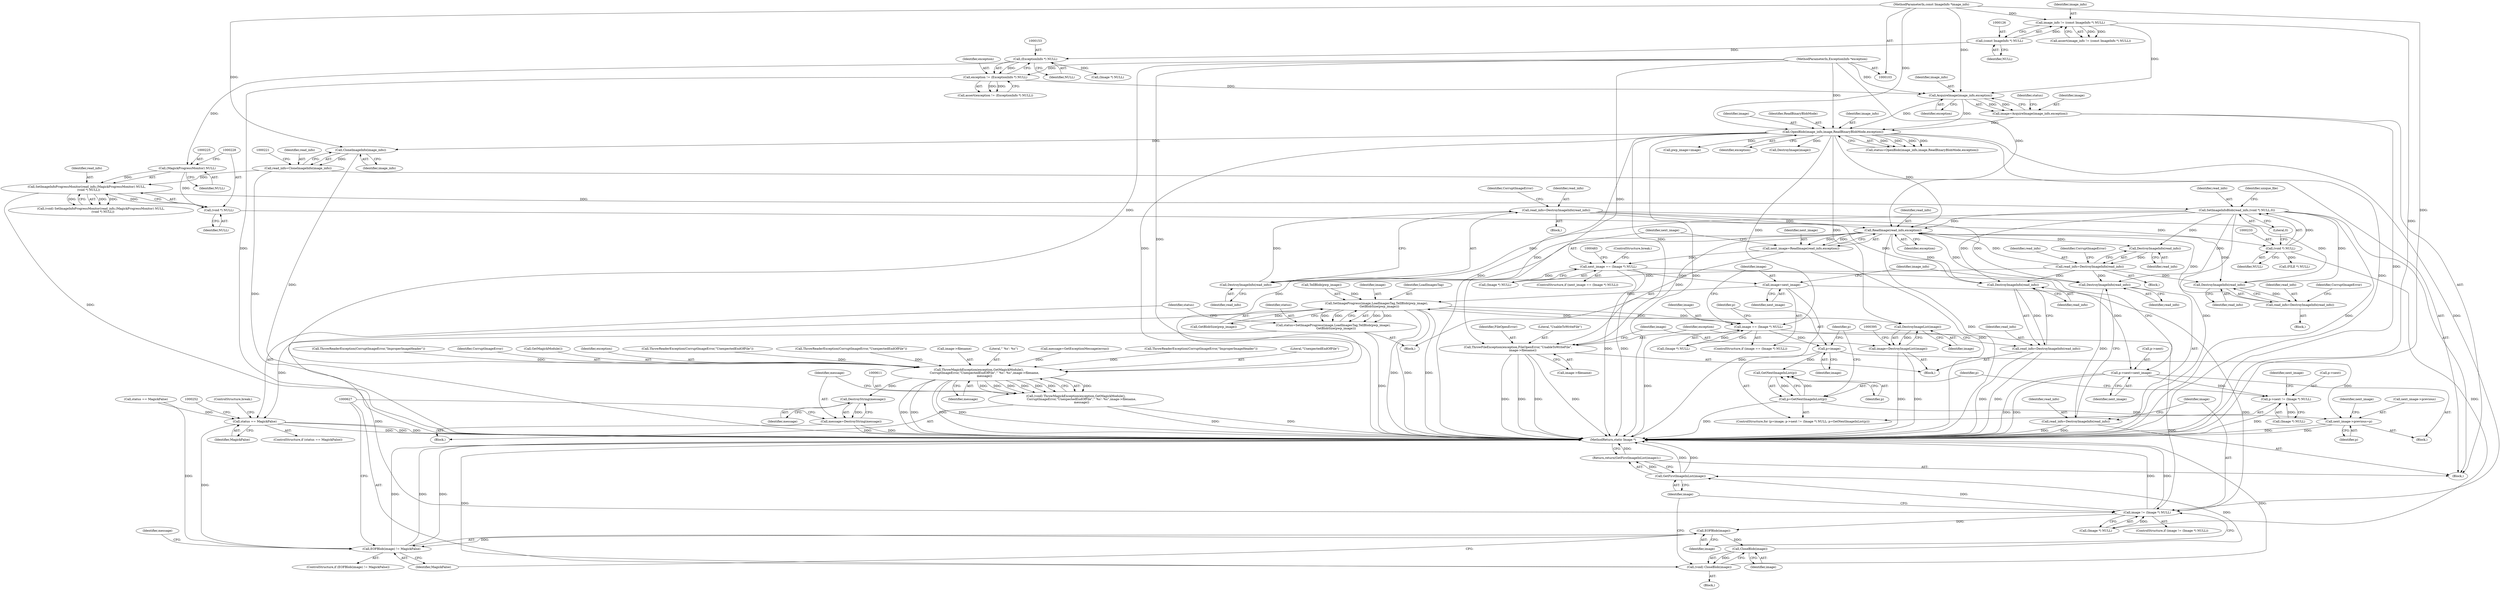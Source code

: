 digraph "0_ImageMagick_6b6bff054d569a77973f2140c0e86366e6168a6c_2@API" {
"1000340" [label="(Call,read_info=DestroyImageInfo(read_info))"];
"1000342" [label="(Call,DestroyImageInfo(read_info))"];
"1000317" [label="(Call,read_info=DestroyImageInfo(read_info))"];
"1000319" [label="(Call,DestroyImageInfo(read_info))"];
"1000230" [label="(Call,SetImageInfoBlob(read_info,(void *) NULL,0))"];
"1000222" [label="(Call,SetImageInfoProgressMonitor(read_info,(MagickProgressMonitor) NULL,\n    (void *) NULL))"];
"1000216" [label="(Call,read_info=CloneImageInfo(image_info))"];
"1000218" [label="(Call,CloneImageInfo(image_info))"];
"1000168" [label="(Call,OpenBlob(image_info,image,ReadBinaryBlobMode,exception))"];
"1000163" [label="(Call,AcquireImage(image_info,exception))"];
"1000123" [label="(Call,image_info != (const ImageInfo *) NULL)"];
"1000104" [label="(MethodParameterIn,const ImageInfo *image_info)"];
"1000125" [label="(Call,(const ImageInfo *) NULL)"];
"1000150" [label="(Call,exception != (ExceptionInfo *) NULL)"];
"1000105" [label="(MethodParameterIn,ExceptionInfo *exception)"];
"1000152" [label="(Call,(ExceptionInfo *) NULL)"];
"1000161" [label="(Call,image=AcquireImage(image_info,exception))"];
"1000224" [label="(Call,(MagickProgressMonitor) NULL)"];
"1000227" [label="(Call,(void *) NULL)"];
"1000232" [label="(Call,(void *) NULL)"];
"1000472" [label="(Call,ReadImage(read_info,exception))"];
"1000463" [label="(Call,read_info=DestroyImageInfo(read_info))"];
"1000465" [label="(Call,DestroyImageInfo(read_info))"];
"1000340" [label="(Call,read_info=DestroyImageInfo(read_info))"];
"1000380" [label="(Call,DestroyImageInfo(read_info))"];
"1000378" [label="(Call,read_info=DestroyImageInfo(read_info))"];
"1000590" [label="(Call,DestroyImageInfo(read_info))"];
"1000588" [label="(Call,read_info=DestroyImageInfo(read_info))"];
"1000382" [label="(Call,ThrowFileException(exception,FileOpenError,\"UnableToWriteFile\",\n          image->filename))"];
"1000470" [label="(Call,next_image=ReadImage(read_info,exception))"];
"1000476" [label="(Call,next_image == (Image *) NULL)"];
"1000501" [label="(Call,image=next_image)"];
"1000563" [label="(Call,SetImageProgress(image,LoadImagesTag,TellBlob(pwp_image),\n      GetBlobSize(pwp_image)))"];
"1000391" [label="(Call,DestroyImageList(image))"];
"1000389" [label="(Call,image=DestroyImageList(image))"];
"1000496" [label="(Call,image == (Image *) NULL)"];
"1000507" [label="(Call,p=image)"];
"1000519" [label="(Call,GetNextImageInList(p))"];
"1000517" [label="(Call,p=GetNextImageInList(p))"];
"1000521" [label="(Call,next_image->previous=p)"];
"1000593" [label="(Call,image != (Image *) NULL)"];
"1000601" [label="(Call,EOFBlob(image))"];
"1000600" [label="(Call,EOFBlob(image) != MagickFalse)"];
"1000628" [label="(Call,CloseBlob(image))"];
"1000626" [label="(Call,(void) CloseBlob(image))"];
"1000631" [label="(Call,GetFirstImageInList(image))"];
"1000630" [label="(Return,return(GetFirstImageInList(image));)"];
"1000561" [label="(Call,status=SetImageProgress(image,LoadImagesTag,TellBlob(pwp_image),\n      GetBlobSize(pwp_image)))"];
"1000571" [label="(Call,status == MagickFalse)"];
"1000535" [label="(Call,p->next=next_image)"];
"1000510" [label="(Call,p->next != (Image *) NULL)"];
"1000612" [label="(Call,ThrowMagickException(exception,GetMagickModule(),\n            CorruptImageError,\"UnexpectedEndOfFile\",\"`%s': %s\",image->filename,\n            message))"];
"1000610" [label="(Call,(void) ThrowMagickException(exception,GetMagickModule(),\n            CorruptImageError,\"UnexpectedEndOfFile\",\"`%s': %s\",image->filename,\n            message))"];
"1000624" [label="(Call,DestroyString(message))"];
"1000622" [label="(Call,message=DestroyString(message))"];
"1000592" [label="(ControlStructure,if (image != (Image *) NULL))"];
"1000600" [label="(Call,EOFBlob(image) != MagickFalse)"];
"1000573" [label="(Identifier,MagickFalse)"];
"1000570" [label="(ControlStructure,if (status == MagickFalse))"];
"1000227" [label="(Call,(void *) NULL)"];
"1000217" [label="(Identifier,read_info)"];
"1000615" [label="(Identifier,CorruptImageError)"];
"1000465" [label="(Call,DestroyImageInfo(read_info))"];
"1000169" [label="(Identifier,image_info)"];
"1000373" [label="(Block,)"];
"1000345" [label="(Identifier,CorruptImageError)"];
"1000320" [label="(Identifier,read_info)"];
"1000593" [label="(Call,image != (Image *) NULL)"];
"1000218" [label="(Call,CloneImageInfo(image_info))"];
"1000562" [label="(Identifier,status)"];
"1000630" [label="(Return,return(GetFirstImageInList(image));)"];
"1000543" [label="(Identifier,image_info)"];
"1000509" [label="(Identifier,image)"];
"1000152" [label="(Call,(ExceptionInfo *) NULL)"];
"1000463" [label="(Call,read_info=DestroyImageInfo(read_info))"];
"1000521" [label="(Call,next_image->previous=p)"];
"1000497" [label="(Identifier,image)"];
"1000625" [label="(Identifier,message)"];
"1000317" [label="(Call,read_info=DestroyImageInfo(read_info))"];
"1000631" [label="(Call,GetFirstImageInList(image))"];
"1000219" [label="(Identifier,image_info)"];
"1000161" [label="(Call,image=AcquireImage(image_info,exception))"];
"1000595" [label="(Call,(Image *) NULL)"];
"1000628" [label="(Call,CloseBlob(image))"];
"1000535" [label="(Call,p->next=next_image)"];
"1000186" [label="(Call,pwp_image=image)"];
"1000602" [label="(Identifier,image)"];
"1000536" [label="(Call,p->next)"];
"1000568" [label="(Call,GetBlobSize(pwp_image))"];
"1000478" [label="(Call,(Image *) NULL)"];
"1000572" [label="(Identifier,status)"];
"1000614" [label="(Call,GetMagickModule())"];
"1000386" [label="(Call,image->filename)"];
"1000525" [label="(Identifier,p)"];
"1000392" [label="(Identifier,image)"];
"1000384" [label="(Identifier,FileOpenError)"];
"1000498" [label="(Call,(Image *) NULL)"];
"1000621" [label="(Identifier,message)"];
"1000385" [label="(Literal,\"UnableToWriteFile\")"];
"1000632" [label="(Identifier,image)"];
"1000613" [label="(Identifier,exception)"];
"1000481" [label="(ControlStructure,break;)"];
"1000124" [label="(Identifier,image_info)"];
"1000167" [label="(Identifier,status)"];
"1000172" [label="(Identifier,exception)"];
"1000539" [label="(Identifier,next_image)"];
"1000154" [label="(Identifier,NULL)"];
"1000458" [label="(Block,)"];
"1000464" [label="(Identifier,read_info)"];
"1000571" [label="(Call,status == MagickFalse)"];
"1000624" [label="(Call,DestroyString(message))"];
"1000467" [label="(Call,ThrowReaderException(CorruptImageError,\"UnexpectedEndOfFile\"))"];
"1000512" [label="(Identifier,p)"];
"1000589" [label="(Identifier,read_info)"];
"1000501" [label="(Call,image=next_image)"];
"1000321" [label="(Call,ThrowReaderException(CorruptImageError,\"UnexpectedEndOfFile\"))"];
"1000523" [label="(Identifier,next_image)"];
"1000565" [label="(Identifier,LoadImagesTag)"];
"1000633" [label="(MethodReturn,static Image *)"];
"1000618" [label="(Call,image->filename)"];
"1000617" [label="(Literal,\"`%s': %s\")"];
"1000466" [label="(Identifier,read_info)"];
"1000390" [label="(Identifier,image)"];
"1000496" [label="(Call,image == (Image *) NULL)"];
"1000561" [label="(Call,status=SetImageProgress(image,LoadImagesTag,TellBlob(pwp_image),\n      GetBlobSize(pwp_image)))"];
"1000599" [label="(ControlStructure,if (EOFBlob(image) != MagickFalse))"];
"1000342" [label="(Call,DestroyImageInfo(read_info))"];
"1000612" [label="(Call,ThrowMagickException(exception,GetMagickModule(),\n            CorruptImageError,\"UnexpectedEndOfFile\",\"`%s': %s\",image->filename,\n            message))"];
"1000171" [label="(Identifier,ReadBinaryBlobMode)"];
"1000477" [label="(Identifier,next_image)"];
"1000622" [label="(Call,message=DestroyString(message))"];
"1000476" [label="(Call,next_image == (Image *) NULL)"];
"1000510" [label="(Call,p->next != (Image *) NULL)"];
"1000162" [label="(Identifier,image)"];
"1000517" [label="(Call,p=GetNextImageInList(p))"];
"1000590" [label="(Call,DestroyImageInfo(read_info))"];
"1000383" [label="(Identifier,exception)"];
"1000104" [label="(MethodParameterIn,const ImageInfo *image_info)"];
"1000566" [label="(Call,TellBlob(pwp_image))"];
"1000250" [label="(Block,)"];
"1000150" [label="(Call,exception != (ExceptionInfo *) NULL)"];
"1000629" [label="(Identifier,image)"];
"1000164" [label="(Identifier,image_info)"];
"1000232" [label="(Call,(void *) NULL)"];
"1000382" [label="(Call,ThrowFileException(exception,FileOpenError,\"UnableToWriteFile\",\n          image->filename))"];
"1000222" [label="(Call,SetImageInfoProgressMonitor(read_info,(MagickProgressMonitor) NULL,\n    (void *) NULL))"];
"1000165" [label="(Identifier,exception)"];
"1000341" [label="(Identifier,read_info)"];
"1000606" [label="(Call,message=GetExceptionMessage(errno))"];
"1000474" [label="(Identifier,exception)"];
"1000601" [label="(Call,EOFBlob(image))"];
"1000502" [label="(Identifier,image)"];
"1000344" [label="(Call,ThrowReaderException(CorruptImageError,\"ImproperImageHeader\"))"];
"1000168" [label="(Call,OpenBlob(image_info,image,ReadBinaryBlobMode,exception))"];
"1000379" [label="(Identifier,read_info)"];
"1000616" [label="(Literal,\"UnexpectedEndOfFile\")"];
"1000234" [label="(Identifier,NULL)"];
"1000610" [label="(Call,(void) ThrowMagickException(exception,GetMagickModule(),\n            CorruptImageError,\"UnexpectedEndOfFile\",\"`%s': %s\",image->filename,\n            message))"];
"1000122" [label="(Call,assert(image_info != (const ImageInfo *) NULL))"];
"1000506" [label="(ControlStructure,for (p=image; p->next != (Image *) NULL; p=GetNextImageInList(p)))"];
"1000508" [label="(Identifier,p)"];
"1000604" [label="(Block,)"];
"1000322" [label="(Identifier,CorruptImageError)"];
"1000226" [label="(Identifier,NULL)"];
"1000520" [label="(Identifier,p)"];
"1000503" [label="(Identifier,next_image)"];
"1000170" [label="(Identifier,image)"];
"1000518" [label="(Identifier,p)"];
"1000237" [label="(Identifier,unique_file)"];
"1000389" [label="(Call,image=DestroyImageList(image))"];
"1000471" [label="(Identifier,next_image)"];
"1000235" [label="(Literal,0)"];
"1000563" [label="(Call,SetImageProgress(image,LoadImagesTag,TellBlob(pwp_image),\n      GetBlobSize(pwp_image)))"];
"1000180" [label="(Call,DestroyImage(image))"];
"1000125" [label="(Call,(const ImageInfo *) NULL)"];
"1000335" [label="(Block,)"];
"1000470" [label="(Call,next_image=ReadImage(read_info,exception))"];
"1000127" [label="(Identifier,NULL)"];
"1000381" [label="(Identifier,read_info)"];
"1000507" [label="(Call,p=image)"];
"1000319" [label="(Call,DestroyImageInfo(read_info))"];
"1000231" [label="(Identifier,read_info)"];
"1000564" [label="(Identifier,image)"];
"1000343" [label="(Identifier,read_info)"];
"1000495" [label="(ControlStructure,if (image == (Image *) NULL))"];
"1000230" [label="(Call,SetImageInfoBlob(read_info,(void *) NULL,0))"];
"1000105" [label="(MethodParameterIn,ExceptionInfo *exception)"];
"1000623" [label="(Identifier,message)"];
"1000349" [label="(Call,(FILE *) NULL)"];
"1000468" [label="(Identifier,CorruptImageError)"];
"1000391" [label="(Call,DestroyImageList(image))"];
"1000574" [label="(ControlStructure,break;)"];
"1000519" [label="(Call,GetNextImageInList(p))"];
"1000312" [label="(Block,)"];
"1000598" [label="(Block,)"];
"1000220" [label="(Call,(void) SetImageInfoProgressMonitor(read_info,(MagickProgressMonitor) NULL,\n    (void *) NULL))"];
"1000528" [label="(Identifier,next_image)"];
"1000380" [label="(Call,DestroyImageInfo(read_info))"];
"1000340" [label="(Call,read_info=DestroyImageInfo(read_info))"];
"1000318" [label="(Identifier,read_info)"];
"1000163" [label="(Call,AcquireImage(image_info,exception))"];
"1000149" [label="(Call,assert(exception != (ExceptionInfo *) NULL))"];
"1000229" [label="(Identifier,NULL)"];
"1000603" [label="(Identifier,MagickFalse)"];
"1000216" [label="(Call,read_info=CloneImageInfo(image_info))"];
"1000475" [label="(ControlStructure,if (next_image == (Image *) NULL))"];
"1000224" [label="(Call,(MagickProgressMonitor) NULL)"];
"1000588" [label="(Call,read_info=DestroyImageInfo(read_info))"];
"1000174" [label="(Call,status == MagickFalse)"];
"1000472" [label="(Call,ReadImage(read_info,exception))"];
"1000522" [label="(Call,next_image->previous)"];
"1000166" [label="(Call,status=OpenBlob(image_info,image,ReadBinaryBlobMode,exception))"];
"1000514" [label="(Call,(Image *) NULL)"];
"1000378" [label="(Call,read_info=DestroyImageInfo(read_info))"];
"1000213" [label="(Call,ThrowReaderException(CorruptImageError,\"ImproperImageHeader\"))"];
"1000607" [label="(Identifier,message)"];
"1000151" [label="(Identifier,exception)"];
"1000473" [label="(Identifier,read_info)"];
"1000594" [label="(Identifier,image)"];
"1000591" [label="(Identifier,read_info)"];
"1000505" [label="(Block,)"];
"1000106" [label="(Block,)"];
"1000123" [label="(Call,image_info != (const ImageInfo *) NULL)"];
"1000223" [label="(Identifier,read_info)"];
"1000626" [label="(Call,(void) CloseBlob(image))"];
"1000511" [label="(Call,p->next)"];
"1000183" [label="(Call,(Image *) NULL)"];
"1000340" -> "1000335"  [label="AST: "];
"1000340" -> "1000342"  [label="CFG: "];
"1000341" -> "1000340"  [label="AST: "];
"1000342" -> "1000340"  [label="AST: "];
"1000345" -> "1000340"  [label="CFG: "];
"1000342" -> "1000340"  [label="DDG: "];
"1000340" -> "1000380"  [label="DDG: "];
"1000340" -> "1000465"  [label="DDG: "];
"1000340" -> "1000472"  [label="DDG: "];
"1000340" -> "1000590"  [label="DDG: "];
"1000342" -> "1000343"  [label="CFG: "];
"1000343" -> "1000342"  [label="AST: "];
"1000317" -> "1000342"  [label="DDG: "];
"1000230" -> "1000342"  [label="DDG: "];
"1000472" -> "1000342"  [label="DDG: "];
"1000317" -> "1000312"  [label="AST: "];
"1000317" -> "1000319"  [label="CFG: "];
"1000318" -> "1000317"  [label="AST: "];
"1000319" -> "1000317"  [label="AST: "];
"1000322" -> "1000317"  [label="CFG: "];
"1000319" -> "1000317"  [label="DDG: "];
"1000317" -> "1000380"  [label="DDG: "];
"1000317" -> "1000465"  [label="DDG: "];
"1000317" -> "1000472"  [label="DDG: "];
"1000317" -> "1000590"  [label="DDG: "];
"1000319" -> "1000320"  [label="CFG: "];
"1000320" -> "1000319"  [label="AST: "];
"1000230" -> "1000319"  [label="DDG: "];
"1000472" -> "1000319"  [label="DDG: "];
"1000230" -> "1000106"  [label="AST: "];
"1000230" -> "1000235"  [label="CFG: "];
"1000231" -> "1000230"  [label="AST: "];
"1000232" -> "1000230"  [label="AST: "];
"1000235" -> "1000230"  [label="AST: "];
"1000237" -> "1000230"  [label="CFG: "];
"1000230" -> "1000633"  [label="DDG: "];
"1000230" -> "1000633"  [label="DDG: "];
"1000222" -> "1000230"  [label="DDG: "];
"1000232" -> "1000230"  [label="DDG: "];
"1000230" -> "1000380"  [label="DDG: "];
"1000230" -> "1000465"  [label="DDG: "];
"1000230" -> "1000472"  [label="DDG: "];
"1000230" -> "1000590"  [label="DDG: "];
"1000222" -> "1000220"  [label="AST: "];
"1000222" -> "1000227"  [label="CFG: "];
"1000223" -> "1000222"  [label="AST: "];
"1000224" -> "1000222"  [label="AST: "];
"1000227" -> "1000222"  [label="AST: "];
"1000220" -> "1000222"  [label="CFG: "];
"1000222" -> "1000633"  [label="DDG: "];
"1000222" -> "1000220"  [label="DDG: "];
"1000222" -> "1000220"  [label="DDG: "];
"1000222" -> "1000220"  [label="DDG: "];
"1000216" -> "1000222"  [label="DDG: "];
"1000224" -> "1000222"  [label="DDG: "];
"1000227" -> "1000222"  [label="DDG: "];
"1000216" -> "1000106"  [label="AST: "];
"1000216" -> "1000218"  [label="CFG: "];
"1000217" -> "1000216"  [label="AST: "];
"1000218" -> "1000216"  [label="AST: "];
"1000221" -> "1000216"  [label="CFG: "];
"1000216" -> "1000633"  [label="DDG: "];
"1000218" -> "1000216"  [label="DDG: "];
"1000218" -> "1000219"  [label="CFG: "];
"1000219" -> "1000218"  [label="AST: "];
"1000218" -> "1000633"  [label="DDG: "];
"1000168" -> "1000218"  [label="DDG: "];
"1000104" -> "1000218"  [label="DDG: "];
"1000168" -> "1000166"  [label="AST: "];
"1000168" -> "1000172"  [label="CFG: "];
"1000169" -> "1000168"  [label="AST: "];
"1000170" -> "1000168"  [label="AST: "];
"1000171" -> "1000168"  [label="AST: "];
"1000172" -> "1000168"  [label="AST: "];
"1000166" -> "1000168"  [label="CFG: "];
"1000168" -> "1000633"  [label="DDG: "];
"1000168" -> "1000633"  [label="DDG: "];
"1000168" -> "1000633"  [label="DDG: "];
"1000168" -> "1000166"  [label="DDG: "];
"1000168" -> "1000166"  [label="DDG: "];
"1000168" -> "1000166"  [label="DDG: "];
"1000168" -> "1000166"  [label="DDG: "];
"1000163" -> "1000168"  [label="DDG: "];
"1000163" -> "1000168"  [label="DDG: "];
"1000104" -> "1000168"  [label="DDG: "];
"1000161" -> "1000168"  [label="DDG: "];
"1000105" -> "1000168"  [label="DDG: "];
"1000168" -> "1000180"  [label="DDG: "];
"1000168" -> "1000186"  [label="DDG: "];
"1000168" -> "1000382"  [label="DDG: "];
"1000168" -> "1000391"  [label="DDG: "];
"1000168" -> "1000472"  [label="DDG: "];
"1000168" -> "1000496"  [label="DDG: "];
"1000168" -> "1000593"  [label="DDG: "];
"1000168" -> "1000612"  [label="DDG: "];
"1000163" -> "1000161"  [label="AST: "];
"1000163" -> "1000165"  [label="CFG: "];
"1000164" -> "1000163"  [label="AST: "];
"1000165" -> "1000163"  [label="AST: "];
"1000161" -> "1000163"  [label="CFG: "];
"1000163" -> "1000161"  [label="DDG: "];
"1000163" -> "1000161"  [label="DDG: "];
"1000123" -> "1000163"  [label="DDG: "];
"1000104" -> "1000163"  [label="DDG: "];
"1000150" -> "1000163"  [label="DDG: "];
"1000105" -> "1000163"  [label="DDG: "];
"1000123" -> "1000122"  [label="AST: "];
"1000123" -> "1000125"  [label="CFG: "];
"1000124" -> "1000123"  [label="AST: "];
"1000125" -> "1000123"  [label="AST: "];
"1000122" -> "1000123"  [label="CFG: "];
"1000123" -> "1000633"  [label="DDG: "];
"1000123" -> "1000122"  [label="DDG: "];
"1000123" -> "1000122"  [label="DDG: "];
"1000104" -> "1000123"  [label="DDG: "];
"1000125" -> "1000123"  [label="DDG: "];
"1000104" -> "1000103"  [label="AST: "];
"1000104" -> "1000633"  [label="DDG: "];
"1000125" -> "1000127"  [label="CFG: "];
"1000126" -> "1000125"  [label="AST: "];
"1000127" -> "1000125"  [label="AST: "];
"1000125" -> "1000152"  [label="DDG: "];
"1000150" -> "1000149"  [label="AST: "];
"1000150" -> "1000152"  [label="CFG: "];
"1000151" -> "1000150"  [label="AST: "];
"1000152" -> "1000150"  [label="AST: "];
"1000149" -> "1000150"  [label="CFG: "];
"1000150" -> "1000633"  [label="DDG: "];
"1000150" -> "1000149"  [label="DDG: "];
"1000150" -> "1000149"  [label="DDG: "];
"1000105" -> "1000150"  [label="DDG: "];
"1000152" -> "1000150"  [label="DDG: "];
"1000105" -> "1000103"  [label="AST: "];
"1000105" -> "1000633"  [label="DDG: "];
"1000105" -> "1000382"  [label="DDG: "];
"1000105" -> "1000472"  [label="DDG: "];
"1000105" -> "1000612"  [label="DDG: "];
"1000152" -> "1000154"  [label="CFG: "];
"1000153" -> "1000152"  [label="AST: "];
"1000154" -> "1000152"  [label="AST: "];
"1000152" -> "1000183"  [label="DDG: "];
"1000152" -> "1000224"  [label="DDG: "];
"1000161" -> "1000106"  [label="AST: "];
"1000162" -> "1000161"  [label="AST: "];
"1000167" -> "1000161"  [label="CFG: "];
"1000161" -> "1000633"  [label="DDG: "];
"1000224" -> "1000226"  [label="CFG: "];
"1000225" -> "1000224"  [label="AST: "];
"1000226" -> "1000224"  [label="AST: "];
"1000228" -> "1000224"  [label="CFG: "];
"1000224" -> "1000227"  [label="DDG: "];
"1000227" -> "1000229"  [label="CFG: "];
"1000228" -> "1000227"  [label="AST: "];
"1000229" -> "1000227"  [label="AST: "];
"1000227" -> "1000232"  [label="DDG: "];
"1000232" -> "1000234"  [label="CFG: "];
"1000233" -> "1000232"  [label="AST: "];
"1000234" -> "1000232"  [label="AST: "];
"1000235" -> "1000232"  [label="CFG: "];
"1000232" -> "1000349"  [label="DDG: "];
"1000232" -> "1000595"  [label="DDG: "];
"1000472" -> "1000470"  [label="AST: "];
"1000472" -> "1000474"  [label="CFG: "];
"1000473" -> "1000472"  [label="AST: "];
"1000474" -> "1000472"  [label="AST: "];
"1000470" -> "1000472"  [label="CFG: "];
"1000472" -> "1000633"  [label="DDG: "];
"1000472" -> "1000380"  [label="DDG: "];
"1000472" -> "1000382"  [label="DDG: "];
"1000472" -> "1000465"  [label="DDG: "];
"1000472" -> "1000470"  [label="DDG: "];
"1000472" -> "1000470"  [label="DDG: "];
"1000463" -> "1000472"  [label="DDG: "];
"1000472" -> "1000590"  [label="DDG: "];
"1000472" -> "1000612"  [label="DDG: "];
"1000463" -> "1000458"  [label="AST: "];
"1000463" -> "1000465"  [label="CFG: "];
"1000464" -> "1000463"  [label="AST: "];
"1000465" -> "1000463"  [label="AST: "];
"1000468" -> "1000463"  [label="CFG: "];
"1000465" -> "1000463"  [label="DDG: "];
"1000465" -> "1000466"  [label="CFG: "];
"1000466" -> "1000465"  [label="AST: "];
"1000380" -> "1000378"  [label="AST: "];
"1000380" -> "1000381"  [label="CFG: "];
"1000381" -> "1000380"  [label="AST: "];
"1000378" -> "1000380"  [label="CFG: "];
"1000380" -> "1000378"  [label="DDG: "];
"1000378" -> "1000373"  [label="AST: "];
"1000379" -> "1000378"  [label="AST: "];
"1000383" -> "1000378"  [label="CFG: "];
"1000378" -> "1000633"  [label="DDG: "];
"1000378" -> "1000633"  [label="DDG: "];
"1000590" -> "1000588"  [label="AST: "];
"1000590" -> "1000591"  [label="CFG: "];
"1000591" -> "1000590"  [label="AST: "];
"1000588" -> "1000590"  [label="CFG: "];
"1000590" -> "1000588"  [label="DDG: "];
"1000588" -> "1000106"  [label="AST: "];
"1000589" -> "1000588"  [label="AST: "];
"1000594" -> "1000588"  [label="CFG: "];
"1000588" -> "1000633"  [label="DDG: "];
"1000588" -> "1000633"  [label="DDG: "];
"1000382" -> "1000373"  [label="AST: "];
"1000382" -> "1000386"  [label="CFG: "];
"1000383" -> "1000382"  [label="AST: "];
"1000384" -> "1000382"  [label="AST: "];
"1000385" -> "1000382"  [label="AST: "];
"1000386" -> "1000382"  [label="AST: "];
"1000390" -> "1000382"  [label="CFG: "];
"1000382" -> "1000633"  [label="DDG: "];
"1000382" -> "1000633"  [label="DDG: "];
"1000382" -> "1000633"  [label="DDG: "];
"1000382" -> "1000633"  [label="DDG: "];
"1000470" -> "1000250"  [label="AST: "];
"1000471" -> "1000470"  [label="AST: "];
"1000477" -> "1000470"  [label="CFG: "];
"1000470" -> "1000633"  [label="DDG: "];
"1000470" -> "1000476"  [label="DDG: "];
"1000476" -> "1000475"  [label="AST: "];
"1000476" -> "1000478"  [label="CFG: "];
"1000477" -> "1000476"  [label="AST: "];
"1000478" -> "1000476"  [label="AST: "];
"1000481" -> "1000476"  [label="CFG: "];
"1000483" -> "1000476"  [label="CFG: "];
"1000476" -> "1000633"  [label="DDG: "];
"1000476" -> "1000633"  [label="DDG: "];
"1000478" -> "1000476"  [label="DDG: "];
"1000476" -> "1000501"  [label="DDG: "];
"1000476" -> "1000535"  [label="DDG: "];
"1000501" -> "1000495"  [label="AST: "];
"1000501" -> "1000503"  [label="CFG: "];
"1000502" -> "1000501"  [label="AST: "];
"1000503" -> "1000501"  [label="AST: "];
"1000543" -> "1000501"  [label="CFG: "];
"1000501" -> "1000633"  [label="DDG: "];
"1000501" -> "1000563"  [label="DDG: "];
"1000501" -> "1000593"  [label="DDG: "];
"1000563" -> "1000561"  [label="AST: "];
"1000563" -> "1000568"  [label="CFG: "];
"1000564" -> "1000563"  [label="AST: "];
"1000565" -> "1000563"  [label="AST: "];
"1000566" -> "1000563"  [label="AST: "];
"1000568" -> "1000563"  [label="AST: "];
"1000561" -> "1000563"  [label="CFG: "];
"1000563" -> "1000633"  [label="DDG: "];
"1000563" -> "1000633"  [label="DDG: "];
"1000563" -> "1000633"  [label="DDG: "];
"1000563" -> "1000391"  [label="DDG: "];
"1000563" -> "1000496"  [label="DDG: "];
"1000563" -> "1000561"  [label="DDG: "];
"1000563" -> "1000561"  [label="DDG: "];
"1000563" -> "1000561"  [label="DDG: "];
"1000563" -> "1000561"  [label="DDG: "];
"1000496" -> "1000563"  [label="DDG: "];
"1000566" -> "1000563"  [label="DDG: "];
"1000568" -> "1000563"  [label="DDG: "];
"1000563" -> "1000593"  [label="DDG: "];
"1000391" -> "1000389"  [label="AST: "];
"1000391" -> "1000392"  [label="CFG: "];
"1000392" -> "1000391"  [label="AST: "];
"1000389" -> "1000391"  [label="CFG: "];
"1000391" -> "1000389"  [label="DDG: "];
"1000389" -> "1000373"  [label="AST: "];
"1000390" -> "1000389"  [label="AST: "];
"1000395" -> "1000389"  [label="CFG: "];
"1000389" -> "1000633"  [label="DDG: "];
"1000389" -> "1000633"  [label="DDG: "];
"1000496" -> "1000495"  [label="AST: "];
"1000496" -> "1000498"  [label="CFG: "];
"1000497" -> "1000496"  [label="AST: "];
"1000498" -> "1000496"  [label="AST: "];
"1000502" -> "1000496"  [label="CFG: "];
"1000508" -> "1000496"  [label="CFG: "];
"1000496" -> "1000633"  [label="DDG: "];
"1000498" -> "1000496"  [label="DDG: "];
"1000496" -> "1000507"  [label="DDG: "];
"1000496" -> "1000593"  [label="DDG: "];
"1000507" -> "1000506"  [label="AST: "];
"1000507" -> "1000509"  [label="CFG: "];
"1000508" -> "1000507"  [label="AST: "];
"1000509" -> "1000507"  [label="AST: "];
"1000512" -> "1000507"  [label="CFG: "];
"1000507" -> "1000519"  [label="DDG: "];
"1000507" -> "1000521"  [label="DDG: "];
"1000519" -> "1000517"  [label="AST: "];
"1000519" -> "1000520"  [label="CFG: "];
"1000520" -> "1000519"  [label="AST: "];
"1000517" -> "1000519"  [label="CFG: "];
"1000519" -> "1000517"  [label="DDG: "];
"1000517" -> "1000519"  [label="DDG: "];
"1000517" -> "1000506"  [label="AST: "];
"1000518" -> "1000517"  [label="AST: "];
"1000512" -> "1000517"  [label="CFG: "];
"1000517" -> "1000633"  [label="DDG: "];
"1000517" -> "1000521"  [label="DDG: "];
"1000521" -> "1000505"  [label="AST: "];
"1000521" -> "1000525"  [label="CFG: "];
"1000522" -> "1000521"  [label="AST: "];
"1000525" -> "1000521"  [label="AST: "];
"1000528" -> "1000521"  [label="CFG: "];
"1000521" -> "1000633"  [label="DDG: "];
"1000521" -> "1000633"  [label="DDG: "];
"1000593" -> "1000592"  [label="AST: "];
"1000593" -> "1000595"  [label="CFG: "];
"1000594" -> "1000593"  [label="AST: "];
"1000595" -> "1000593"  [label="AST: "];
"1000602" -> "1000593"  [label="CFG: "];
"1000632" -> "1000593"  [label="CFG: "];
"1000593" -> "1000633"  [label="DDG: "];
"1000593" -> "1000633"  [label="DDG: "];
"1000595" -> "1000593"  [label="DDG: "];
"1000593" -> "1000601"  [label="DDG: "];
"1000593" -> "1000631"  [label="DDG: "];
"1000601" -> "1000600"  [label="AST: "];
"1000601" -> "1000602"  [label="CFG: "];
"1000602" -> "1000601"  [label="AST: "];
"1000603" -> "1000601"  [label="CFG: "];
"1000601" -> "1000600"  [label="DDG: "];
"1000601" -> "1000628"  [label="DDG: "];
"1000600" -> "1000599"  [label="AST: "];
"1000600" -> "1000603"  [label="CFG: "];
"1000603" -> "1000600"  [label="AST: "];
"1000607" -> "1000600"  [label="CFG: "];
"1000627" -> "1000600"  [label="CFG: "];
"1000600" -> "1000633"  [label="DDG: "];
"1000600" -> "1000633"  [label="DDG: "];
"1000600" -> "1000633"  [label="DDG: "];
"1000174" -> "1000600"  [label="DDG: "];
"1000571" -> "1000600"  [label="DDG: "];
"1000628" -> "1000626"  [label="AST: "];
"1000628" -> "1000629"  [label="CFG: "];
"1000629" -> "1000628"  [label="AST: "];
"1000626" -> "1000628"  [label="CFG: "];
"1000628" -> "1000626"  [label="DDG: "];
"1000628" -> "1000631"  [label="DDG: "];
"1000626" -> "1000598"  [label="AST: "];
"1000627" -> "1000626"  [label="AST: "];
"1000632" -> "1000626"  [label="CFG: "];
"1000626" -> "1000633"  [label="DDG: "];
"1000626" -> "1000633"  [label="DDG: "];
"1000631" -> "1000630"  [label="AST: "];
"1000631" -> "1000632"  [label="CFG: "];
"1000632" -> "1000631"  [label="AST: "];
"1000630" -> "1000631"  [label="CFG: "];
"1000631" -> "1000633"  [label="DDG: "];
"1000631" -> "1000633"  [label="DDG: "];
"1000631" -> "1000630"  [label="DDG: "];
"1000630" -> "1000106"  [label="AST: "];
"1000633" -> "1000630"  [label="CFG: "];
"1000630" -> "1000633"  [label="DDG: "];
"1000561" -> "1000250"  [label="AST: "];
"1000562" -> "1000561"  [label="AST: "];
"1000572" -> "1000561"  [label="CFG: "];
"1000561" -> "1000633"  [label="DDG: "];
"1000561" -> "1000571"  [label="DDG: "];
"1000571" -> "1000570"  [label="AST: "];
"1000571" -> "1000573"  [label="CFG: "];
"1000572" -> "1000571"  [label="AST: "];
"1000573" -> "1000571"  [label="AST: "];
"1000252" -> "1000571"  [label="CFG: "];
"1000574" -> "1000571"  [label="CFG: "];
"1000571" -> "1000633"  [label="DDG: "];
"1000571" -> "1000633"  [label="DDG: "];
"1000571" -> "1000633"  [label="DDG: "];
"1000174" -> "1000571"  [label="DDG: "];
"1000535" -> "1000505"  [label="AST: "];
"1000535" -> "1000539"  [label="CFG: "];
"1000536" -> "1000535"  [label="AST: "];
"1000539" -> "1000535"  [label="AST: "];
"1000543" -> "1000535"  [label="CFG: "];
"1000535" -> "1000633"  [label="DDG: "];
"1000535" -> "1000633"  [label="DDG: "];
"1000535" -> "1000510"  [label="DDG: "];
"1000510" -> "1000506"  [label="AST: "];
"1000510" -> "1000514"  [label="CFG: "];
"1000511" -> "1000510"  [label="AST: "];
"1000514" -> "1000510"  [label="AST: "];
"1000518" -> "1000510"  [label="CFG: "];
"1000523" -> "1000510"  [label="CFG: "];
"1000510" -> "1000633"  [label="DDG: "];
"1000514" -> "1000510"  [label="DDG: "];
"1000612" -> "1000610"  [label="AST: "];
"1000612" -> "1000621"  [label="CFG: "];
"1000613" -> "1000612"  [label="AST: "];
"1000614" -> "1000612"  [label="AST: "];
"1000615" -> "1000612"  [label="AST: "];
"1000616" -> "1000612"  [label="AST: "];
"1000617" -> "1000612"  [label="AST: "];
"1000618" -> "1000612"  [label="AST: "];
"1000621" -> "1000612"  [label="AST: "];
"1000610" -> "1000612"  [label="CFG: "];
"1000612" -> "1000633"  [label="DDG: "];
"1000612" -> "1000633"  [label="DDG: "];
"1000612" -> "1000633"  [label="DDG: "];
"1000612" -> "1000633"  [label="DDG: "];
"1000612" -> "1000610"  [label="DDG: "];
"1000612" -> "1000610"  [label="DDG: "];
"1000612" -> "1000610"  [label="DDG: "];
"1000612" -> "1000610"  [label="DDG: "];
"1000612" -> "1000610"  [label="DDG: "];
"1000612" -> "1000610"  [label="DDG: "];
"1000612" -> "1000610"  [label="DDG: "];
"1000467" -> "1000612"  [label="DDG: "];
"1000213" -> "1000612"  [label="DDG: "];
"1000321" -> "1000612"  [label="DDG: "];
"1000344" -> "1000612"  [label="DDG: "];
"1000606" -> "1000612"  [label="DDG: "];
"1000612" -> "1000624"  [label="DDG: "];
"1000610" -> "1000604"  [label="AST: "];
"1000611" -> "1000610"  [label="AST: "];
"1000623" -> "1000610"  [label="CFG: "];
"1000610" -> "1000633"  [label="DDG: "];
"1000610" -> "1000633"  [label="DDG: "];
"1000624" -> "1000622"  [label="AST: "];
"1000624" -> "1000625"  [label="CFG: "];
"1000625" -> "1000624"  [label="AST: "];
"1000622" -> "1000624"  [label="CFG: "];
"1000624" -> "1000622"  [label="DDG: "];
"1000622" -> "1000604"  [label="AST: "];
"1000623" -> "1000622"  [label="AST: "];
"1000627" -> "1000622"  [label="CFG: "];
"1000622" -> "1000633"  [label="DDG: "];
"1000622" -> "1000633"  [label="DDG: "];
}
